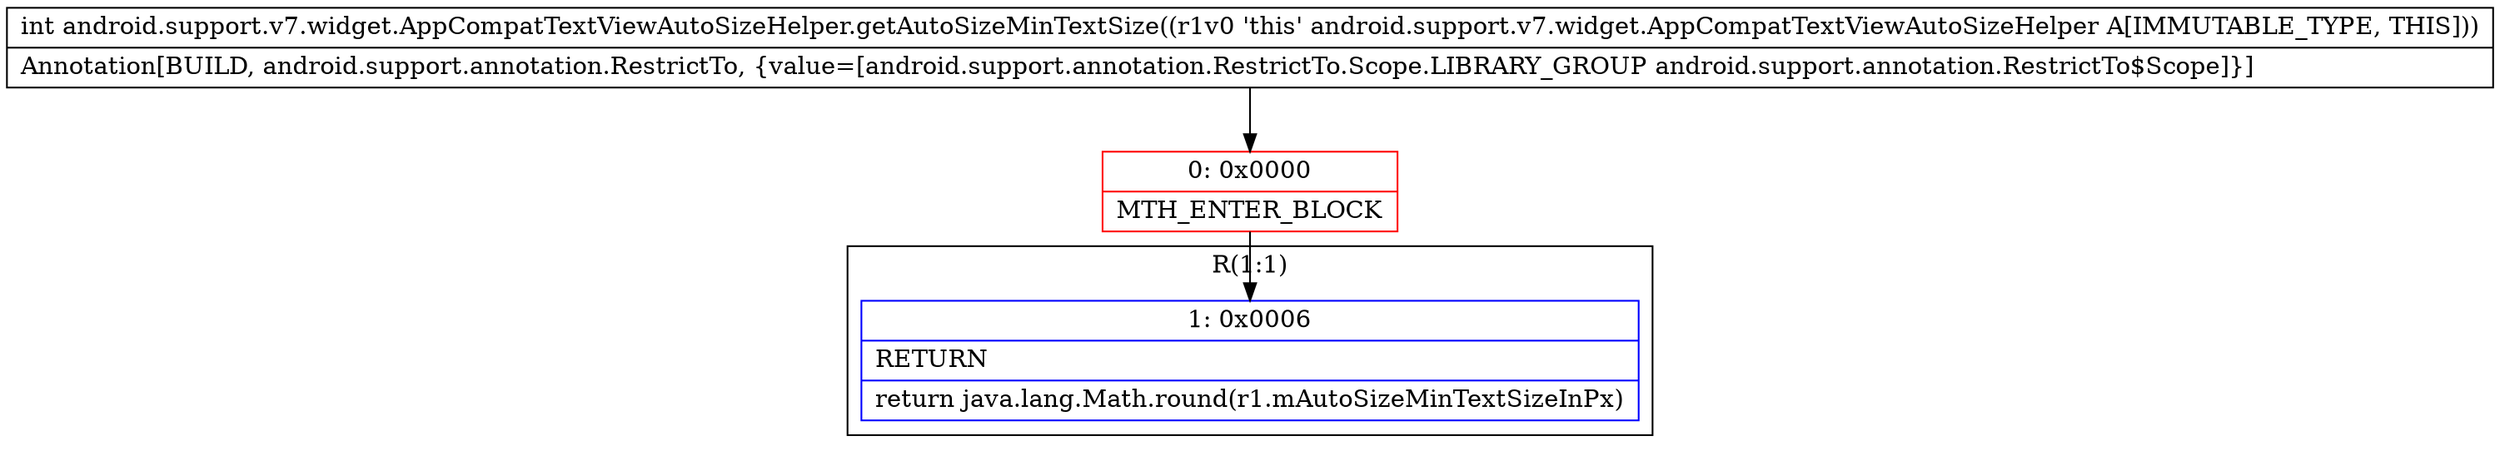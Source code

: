 digraph "CFG forandroid.support.v7.widget.AppCompatTextViewAutoSizeHelper.getAutoSizeMinTextSize()I" {
subgraph cluster_Region_460360128 {
label = "R(1:1)";
node [shape=record,color=blue];
Node_1 [shape=record,label="{1\:\ 0x0006|RETURN\l|return java.lang.Math.round(r1.mAutoSizeMinTextSizeInPx)\l}"];
}
Node_0 [shape=record,color=red,label="{0\:\ 0x0000|MTH_ENTER_BLOCK\l}"];
MethodNode[shape=record,label="{int android.support.v7.widget.AppCompatTextViewAutoSizeHelper.getAutoSizeMinTextSize((r1v0 'this' android.support.v7.widget.AppCompatTextViewAutoSizeHelper A[IMMUTABLE_TYPE, THIS]))  | Annotation[BUILD, android.support.annotation.RestrictTo, \{value=[android.support.annotation.RestrictTo.Scope.LIBRARY_GROUP android.support.annotation.RestrictTo$Scope]\}]\l}"];
MethodNode -> Node_0;
Node_0 -> Node_1;
}

